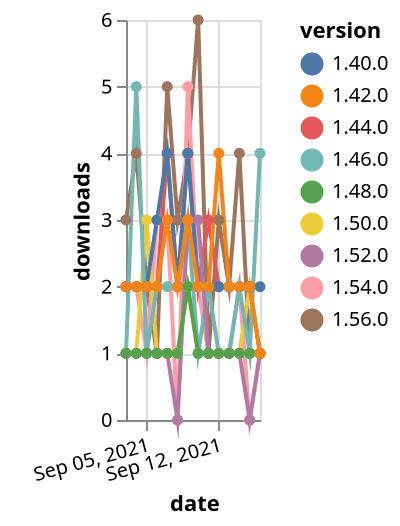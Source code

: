 {"$schema": "https://vega.github.io/schema/vega-lite/v5.json", "description": "A simple bar chart with embedded data.", "data": {"values": [{"date": "2021-09-03", "total": 229, "delta": 3, "version": "1.56.0"}, {"date": "2021-09-04", "total": 233, "delta": 4, "version": "1.56.0"}, {"date": "2021-09-05", "total": 235, "delta": 2, "version": "1.56.0"}, {"date": "2021-09-06", "total": 236, "delta": 1, "version": "1.56.0"}, {"date": "2021-09-07", "total": 241, "delta": 5, "version": "1.56.0"}, {"date": "2021-09-08", "total": 244, "delta": 3, "version": "1.56.0"}, {"date": "2021-09-09", "total": 248, "delta": 4, "version": "1.56.0"}, {"date": "2021-09-10", "total": 254, "delta": 6, "version": "1.56.0"}, {"date": "2021-09-11", "total": 255, "delta": 1, "version": "1.56.0"}, {"date": "2021-09-12", "total": 258, "delta": 3, "version": "1.56.0"}, {"date": "2021-09-13", "total": 260, "delta": 2, "version": "1.56.0"}, {"date": "2021-09-14", "total": 264, "delta": 4, "version": "1.56.0"}, {"date": "2021-09-15", "total": 265, "delta": 1, "version": "1.56.0"}, {"date": "2021-09-16", "total": 266, "delta": 1, "version": "1.56.0"}, {"date": "2021-09-03", "total": 516, "delta": 2, "version": "1.54.0"}, {"date": "2021-09-04", "total": 518, "delta": 2, "version": "1.54.0"}, {"date": "2021-09-05", "total": 519, "delta": 1, "version": "1.54.0"}, {"date": "2021-09-06", "total": 522, "delta": 3, "version": "1.54.0"}, {"date": "2021-09-07", "total": 525, "delta": 3, "version": "1.54.0"}, {"date": "2021-09-08", "total": 525, "delta": 0, "version": "1.54.0"}, {"date": "2021-09-09", "total": 530, "delta": 5, "version": "1.54.0"}, {"date": "2021-09-10", "total": 532, "delta": 2, "version": "1.54.0"}, {"date": "2021-09-11", "total": 533, "delta": 1, "version": "1.54.0"}, {"date": "2021-09-12", "total": 534, "delta": 1, "version": "1.54.0"}, {"date": "2021-09-13", "total": 535, "delta": 1, "version": "1.54.0"}, {"date": "2021-09-14", "total": 537, "delta": 2, "version": "1.54.0"}, {"date": "2021-09-15", "total": 537, "delta": 0, "version": "1.54.0"}, {"date": "2021-09-16", "total": 538, "delta": 1, "version": "1.54.0"}, {"date": "2021-09-03", "total": 488, "delta": 1, "version": "1.50.0"}, {"date": "2021-09-04", "total": 489, "delta": 1, "version": "1.50.0"}, {"date": "2021-09-05", "total": 492, "delta": 3, "version": "1.50.0"}, {"date": "2021-09-06", "total": 493, "delta": 1, "version": "1.50.0"}, {"date": "2021-09-07", "total": 494, "delta": 1, "version": "1.50.0"}, {"date": "2021-09-08", "total": 495, "delta": 1, "version": "1.50.0"}, {"date": "2021-09-09", "total": 497, "delta": 2, "version": "1.50.0"}, {"date": "2021-09-10", "total": 498, "delta": 1, "version": "1.50.0"}, {"date": "2021-09-11", "total": 499, "delta": 1, "version": "1.50.0"}, {"date": "2021-09-12", "total": 500, "delta": 1, "version": "1.50.0"}, {"date": "2021-09-13", "total": 501, "delta": 1, "version": "1.50.0"}, {"date": "2021-09-14", "total": 502, "delta": 1, "version": "1.50.0"}, {"date": "2021-09-15", "total": 504, "delta": 2, "version": "1.50.0"}, {"date": "2021-09-16", "total": 505, "delta": 1, "version": "1.50.0"}, {"date": "2021-09-03", "total": 3397, "delta": 2, "version": "1.44.0"}, {"date": "2021-09-04", "total": 3399, "delta": 2, "version": "1.44.0"}, {"date": "2021-09-05", "total": 3401, "delta": 2, "version": "1.44.0"}, {"date": "2021-09-06", "total": 3403, "delta": 2, "version": "1.44.0"}, {"date": "2021-09-07", "total": 3407, "delta": 4, "version": "1.44.0"}, {"date": "2021-09-08", "total": 3409, "delta": 2, "version": "1.44.0"}, {"date": "2021-09-09", "total": 3413, "delta": 4, "version": "1.44.0"}, {"date": "2021-09-10", "total": 3415, "delta": 2, "version": "1.44.0"}, {"date": "2021-09-11", "total": 3418, "delta": 3, "version": "1.44.0"}, {"date": "2021-09-12", "total": 3420, "delta": 2, "version": "1.44.0"}, {"date": "2021-09-13", "total": 3422, "delta": 2, "version": "1.44.0"}, {"date": "2021-09-14", "total": 3424, "delta": 2, "version": "1.44.0"}, {"date": "2021-09-15", "total": 3426, "delta": 2, "version": "1.44.0"}, {"date": "2021-09-16", "total": 3427, "delta": 1, "version": "1.44.0"}, {"date": "2021-09-03", "total": 3320, "delta": 2, "version": "1.40.0"}, {"date": "2021-09-04", "total": 3322, "delta": 2, "version": "1.40.0"}, {"date": "2021-09-05", "total": 3324, "delta": 2, "version": "1.40.0"}, {"date": "2021-09-06", "total": 3327, "delta": 3, "version": "1.40.0"}, {"date": "2021-09-07", "total": 3331, "delta": 4, "version": "1.40.0"}, {"date": "2021-09-08", "total": 3333, "delta": 2, "version": "1.40.0"}, {"date": "2021-09-09", "total": 3337, "delta": 4, "version": "1.40.0"}, {"date": "2021-09-10", "total": 3339, "delta": 2, "version": "1.40.0"}, {"date": "2021-09-11", "total": 3341, "delta": 2, "version": "1.40.0"}, {"date": "2021-09-12", "total": 3343, "delta": 2, "version": "1.40.0"}, {"date": "2021-09-13", "total": 3345, "delta": 2, "version": "1.40.0"}, {"date": "2021-09-14", "total": 3347, "delta": 2, "version": "1.40.0"}, {"date": "2021-09-15", "total": 3349, "delta": 2, "version": "1.40.0"}, {"date": "2021-09-16", "total": 3351, "delta": 2, "version": "1.40.0"}, {"date": "2021-09-03", "total": 2746, "delta": 1, "version": "1.46.0"}, {"date": "2021-09-04", "total": 2751, "delta": 5, "version": "1.46.0"}, {"date": "2021-09-05", "total": 2752, "delta": 1, "version": "1.46.0"}, {"date": "2021-09-06", "total": 2754, "delta": 2, "version": "1.46.0"}, {"date": "2021-09-07", "total": 2756, "delta": 2, "version": "1.46.0"}, {"date": "2021-09-08", "total": 2758, "delta": 2, "version": "1.46.0"}, {"date": "2021-09-09", "total": 2761, "delta": 3, "version": "1.46.0"}, {"date": "2021-09-10", "total": 2762, "delta": 1, "version": "1.46.0"}, {"date": "2021-09-11", "total": 2764, "delta": 2, "version": "1.46.0"}, {"date": "2021-09-12", "total": 2765, "delta": 1, "version": "1.46.0"}, {"date": "2021-09-13", "total": 2766, "delta": 1, "version": "1.46.0"}, {"date": "2021-09-14", "total": 2768, "delta": 2, "version": "1.46.0"}, {"date": "2021-09-15", "total": 2769, "delta": 1, "version": "1.46.0"}, {"date": "2021-09-16", "total": 2773, "delta": 4, "version": "1.46.0"}, {"date": "2021-09-03", "total": 289, "delta": 1, "version": "1.52.0"}, {"date": "2021-09-04", "total": 290, "delta": 1, "version": "1.52.0"}, {"date": "2021-09-05", "total": 291, "delta": 1, "version": "1.52.0"}, {"date": "2021-09-06", "total": 292, "delta": 1, "version": "1.52.0"}, {"date": "2021-09-07", "total": 293, "delta": 1, "version": "1.52.0"}, {"date": "2021-09-08", "total": 293, "delta": 0, "version": "1.52.0"}, {"date": "2021-09-09", "total": 296, "delta": 3, "version": "1.52.0"}, {"date": "2021-09-10", "total": 299, "delta": 3, "version": "1.52.0"}, {"date": "2021-09-11", "total": 300, "delta": 1, "version": "1.52.0"}, {"date": "2021-09-12", "total": 301, "delta": 1, "version": "1.52.0"}, {"date": "2021-09-13", "total": 302, "delta": 1, "version": "1.52.0"}, {"date": "2021-09-14", "total": 303, "delta": 1, "version": "1.52.0"}, {"date": "2021-09-15", "total": 303, "delta": 0, "version": "1.52.0"}, {"date": "2021-09-16", "total": 304, "delta": 1, "version": "1.52.0"}, {"date": "2021-09-03", "total": 386, "delta": 1, "version": "1.48.0"}, {"date": "2021-09-04", "total": 387, "delta": 1, "version": "1.48.0"}, {"date": "2021-09-05", "total": 388, "delta": 1, "version": "1.48.0"}, {"date": "2021-09-06", "total": 389, "delta": 1, "version": "1.48.0"}, {"date": "2021-09-07", "total": 390, "delta": 1, "version": "1.48.0"}, {"date": "2021-09-08", "total": 391, "delta": 1, "version": "1.48.0"}, {"date": "2021-09-09", "total": 393, "delta": 2, "version": "1.48.0"}, {"date": "2021-09-10", "total": 394, "delta": 1, "version": "1.48.0"}, {"date": "2021-09-11", "total": 395, "delta": 1, "version": "1.48.0"}, {"date": "2021-09-12", "total": 396, "delta": 1, "version": "1.48.0"}, {"date": "2021-09-13", "total": 397, "delta": 1, "version": "1.48.0"}, {"date": "2021-09-14", "total": 398, "delta": 1, "version": "1.48.0"}, {"date": "2021-09-15", "total": 399, "delta": 1, "version": "1.48.0"}, {"date": "2021-09-16", "total": 400, "delta": 1, "version": "1.48.0"}, {"date": "2021-09-03", "total": 4924, "delta": 2, "version": "1.42.0"}, {"date": "2021-09-04", "total": 4926, "delta": 2, "version": "1.42.0"}, {"date": "2021-09-05", "total": 4928, "delta": 2, "version": "1.42.0"}, {"date": "2021-09-06", "total": 4930, "delta": 2, "version": "1.42.0"}, {"date": "2021-09-07", "total": 4933, "delta": 3, "version": "1.42.0"}, {"date": "2021-09-08", "total": 4935, "delta": 2, "version": "1.42.0"}, {"date": "2021-09-09", "total": 4938, "delta": 3, "version": "1.42.0"}, {"date": "2021-09-10", "total": 4940, "delta": 2, "version": "1.42.0"}, {"date": "2021-09-11", "total": 4942, "delta": 2, "version": "1.42.0"}, {"date": "2021-09-12", "total": 4946, "delta": 4, "version": "1.42.0"}, {"date": "2021-09-13", "total": 4948, "delta": 2, "version": "1.42.0"}, {"date": "2021-09-14", "total": 4950, "delta": 2, "version": "1.42.0"}, {"date": "2021-09-15", "total": 4952, "delta": 2, "version": "1.42.0"}, {"date": "2021-09-16", "total": 4953, "delta": 1, "version": "1.42.0"}]}, "width": "container", "mark": {"type": "line", "point": {"filled": true}}, "encoding": {"x": {"field": "date", "type": "temporal", "timeUnit": "yearmonthdate", "title": "date", "axis": {"labelAngle": -15}}, "y": {"field": "delta", "type": "quantitative", "title": "downloads"}, "color": {"field": "version", "type": "nominal"}, "tooltip": {"field": "delta"}}}